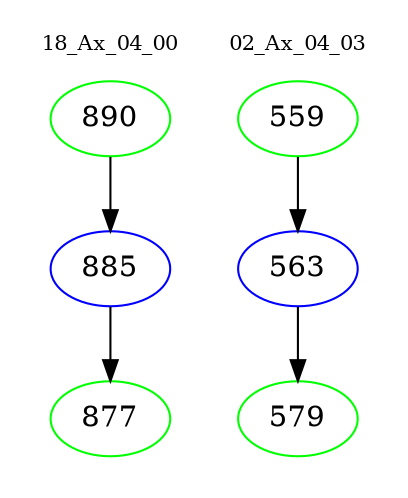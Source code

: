 digraph{
subgraph cluster_0 {
color = white
label = "18_Ax_04_00";
fontsize=10;
T0_890 [label="890", color="green"]
T0_890 -> T0_885 [color="black"]
T0_885 [label="885", color="blue"]
T0_885 -> T0_877 [color="black"]
T0_877 [label="877", color="green"]
}
subgraph cluster_1 {
color = white
label = "02_Ax_04_03";
fontsize=10;
T1_559 [label="559", color="green"]
T1_559 -> T1_563 [color="black"]
T1_563 [label="563", color="blue"]
T1_563 -> T1_579 [color="black"]
T1_579 [label="579", color="green"]
}
}
